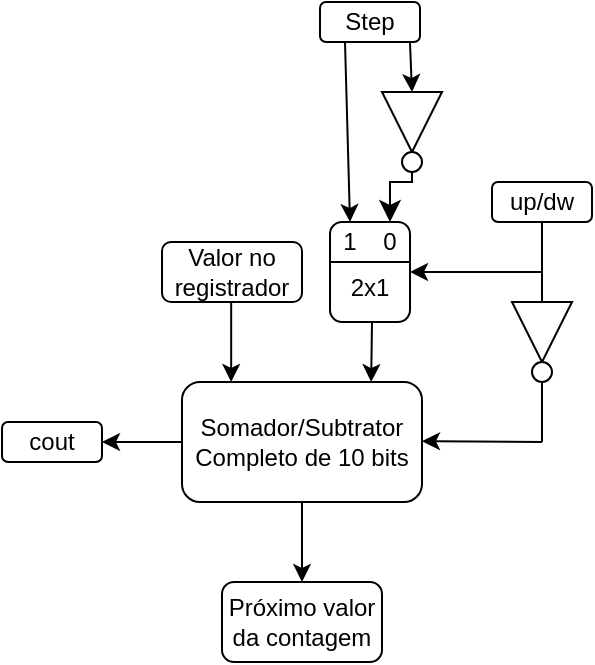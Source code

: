 <mxfile version="24.8.0">
  <diagram name="Página-1" id="zftBpvSLZjyHvs5CkhFQ">
    <mxGraphModel dx="733" dy="392" grid="1" gridSize="10" guides="1" tooltips="1" connect="1" arrows="1" fold="1" page="1" pageScale="1" pageWidth="827" pageHeight="1169" math="0" shadow="0">
      <root>
        <mxCell id="0" />
        <mxCell id="1" parent="0" />
        <mxCell id="5D8SsxpHt_R_S-9mdNvG-47" value="&lt;div&gt;Somador/Subtrator Completo de 10 bits&lt;br&gt;&lt;/div&gt;" style="rounded=1;whiteSpace=wrap;html=1;" vertex="1" parent="1">
          <mxGeometry x="340" y="200" width="120" height="60" as="geometry" />
        </mxCell>
        <mxCell id="5D8SsxpHt_R_S-9mdNvG-48" value="" style="endArrow=classic;html=1;rounded=0;" edge="1" parent="1">
          <mxGeometry width="50" height="50" relative="1" as="geometry">
            <mxPoint x="364.58" y="160" as="sourcePoint" />
            <mxPoint x="364.58" y="200" as="targetPoint" />
          </mxGeometry>
        </mxCell>
        <mxCell id="5D8SsxpHt_R_S-9mdNvG-49" value="" style="endArrow=classic;html=1;rounded=0;" edge="1" parent="1">
          <mxGeometry width="50" height="50" relative="1" as="geometry">
            <mxPoint x="435" y="170" as="sourcePoint" />
            <mxPoint x="434.58" y="200" as="targetPoint" />
          </mxGeometry>
        </mxCell>
        <mxCell id="5D8SsxpHt_R_S-9mdNvG-51" value="" style="endArrow=classic;html=1;rounded=0;" edge="1" parent="1">
          <mxGeometry width="50" height="50" relative="1" as="geometry">
            <mxPoint x="400" y="260" as="sourcePoint" />
            <mxPoint x="400" y="300" as="targetPoint" />
          </mxGeometry>
        </mxCell>
        <mxCell id="5D8SsxpHt_R_S-9mdNvG-52" value="" style="endArrow=classic;html=1;rounded=0;" edge="1" parent="1">
          <mxGeometry width="50" height="50" relative="1" as="geometry">
            <mxPoint x="520" y="230" as="sourcePoint" />
            <mxPoint x="460" y="229.58" as="targetPoint" />
          </mxGeometry>
        </mxCell>
        <mxCell id="5D8SsxpHt_R_S-9mdNvG-56" value="Valor no registrador" style="rounded=1;whiteSpace=wrap;html=1;" vertex="1" parent="1">
          <mxGeometry x="330" y="130" width="70" height="30" as="geometry" />
        </mxCell>
        <mxCell id="5D8SsxpHt_R_S-9mdNvG-57" value="Step" style="rounded=1;whiteSpace=wrap;html=1;" vertex="1" parent="1">
          <mxGeometry x="409" y="10" width="50" height="20" as="geometry" />
        </mxCell>
        <mxCell id="5D8SsxpHt_R_S-9mdNvG-59" value="Próximo valor da contagem" style="rounded=1;whiteSpace=wrap;html=1;" vertex="1" parent="1">
          <mxGeometry x="360" y="300" width="80" height="40" as="geometry" />
        </mxCell>
        <mxCell id="5D8SsxpHt_R_S-9mdNvG-60" value="" style="endArrow=classic;html=1;rounded=0;" edge="1" parent="1">
          <mxGeometry width="50" height="50" relative="1" as="geometry">
            <mxPoint x="340" y="230" as="sourcePoint" />
            <mxPoint x="300" y="230" as="targetPoint" />
          </mxGeometry>
        </mxCell>
        <mxCell id="5D8SsxpHt_R_S-9mdNvG-61" value="cout" style="rounded=1;whiteSpace=wrap;html=1;" vertex="1" parent="1">
          <mxGeometry x="250" y="220" width="50" height="20" as="geometry" />
        </mxCell>
        <mxCell id="5D8SsxpHt_R_S-9mdNvG-63" value="&lt;div&gt;&lt;br&gt;&lt;/div&gt;&lt;div&gt;2x1&lt;/div&gt;" style="rounded=1;whiteSpace=wrap;html=1;" vertex="1" parent="1">
          <mxGeometry x="414" y="120" width="40" height="50" as="geometry" />
        </mxCell>
        <mxCell id="5D8SsxpHt_R_S-9mdNvG-70" value="" style="endArrow=none;html=1;rounded=0;exitX=0;exitY=0.5;exitDx=0;exitDy=0;entryX=1;entryY=0.5;entryDx=0;entryDy=0;" edge="1" parent="1">
          <mxGeometry width="50" height="50" relative="1" as="geometry">
            <mxPoint x="414" y="140" as="sourcePoint" />
            <mxPoint x="454" y="140" as="targetPoint" />
          </mxGeometry>
        </mxCell>
        <mxCell id="5D8SsxpHt_R_S-9mdNvG-71" value="1 &amp;nbsp;&amp;nbsp; 0" style="text;html=1;align=center;verticalAlign=middle;whiteSpace=wrap;rounded=0;" vertex="1" parent="1">
          <mxGeometry x="414" y="120" width="40" height="20" as="geometry" />
        </mxCell>
        <mxCell id="5D8SsxpHt_R_S-9mdNvG-73" value="" style="endArrow=classic;html=1;rounded=0;entryX=1;entryY=0.5;entryDx=0;entryDy=0;" edge="1" parent="1" target="5D8SsxpHt_R_S-9mdNvG-63">
          <mxGeometry width="50" height="50" relative="1" as="geometry">
            <mxPoint x="520" y="145" as="sourcePoint" />
            <mxPoint x="560" y="120" as="targetPoint" />
          </mxGeometry>
        </mxCell>
        <mxCell id="5D8SsxpHt_R_S-9mdNvG-75" value="up/dw" style="rounded=1;whiteSpace=wrap;html=1;" vertex="1" parent="1">
          <mxGeometry x="495" y="100" width="50" height="20" as="geometry" />
        </mxCell>
        <mxCell id="5D8SsxpHt_R_S-9mdNvG-76" value="" style="triangle;whiteSpace=wrap;html=1;rotation=90;" vertex="1" parent="1">
          <mxGeometry x="440" y="55" width="30" height="30" as="geometry" />
        </mxCell>
        <mxCell id="5D8SsxpHt_R_S-9mdNvG-77" value="" style="ellipse;whiteSpace=wrap;html=1;aspect=fixed;" vertex="1" parent="1">
          <mxGeometry x="450" y="85" width="10" height="10" as="geometry" />
        </mxCell>
        <mxCell id="5D8SsxpHt_R_S-9mdNvG-78" value="" style="endArrow=classic;html=1;rounded=0;entryX=0.25;entryY=0;entryDx=0;entryDy=0;exitX=0.25;exitY=1;exitDx=0;exitDy=0;" edge="1" parent="1" source="5D8SsxpHt_R_S-9mdNvG-57" target="5D8SsxpHt_R_S-9mdNvG-71">
          <mxGeometry width="50" height="50" relative="1" as="geometry">
            <mxPoint x="424" y="70" as="sourcePoint" />
            <mxPoint x="459" y="-20" as="targetPoint" />
          </mxGeometry>
        </mxCell>
        <mxCell id="5D8SsxpHt_R_S-9mdNvG-80" value="" style="edgeStyle=elbowEdgeStyle;elbow=vertical;endArrow=classic;html=1;curved=0;rounded=0;endSize=8;startSize=8;entryX=0.75;entryY=0;entryDx=0;entryDy=0;exitX=0.5;exitY=1;exitDx=0;exitDy=0;" edge="1" parent="1" source="5D8SsxpHt_R_S-9mdNvG-77" target="5D8SsxpHt_R_S-9mdNvG-71">
          <mxGeometry width="50" height="50" relative="1" as="geometry">
            <mxPoint x="460" y="100" as="sourcePoint" />
            <mxPoint x="545" y="50" as="targetPoint" />
            <Array as="points">
              <mxPoint x="450" y="100" />
            </Array>
          </mxGeometry>
        </mxCell>
        <mxCell id="5D8SsxpHt_R_S-9mdNvG-81" value="" style="endArrow=classic;html=1;rounded=0;entryX=0;entryY=0.5;entryDx=0;entryDy=0;exitX=0.9;exitY=1.02;exitDx=0;exitDy=0;exitPerimeter=0;" edge="1" parent="1" source="5D8SsxpHt_R_S-9mdNvG-57" target="5D8SsxpHt_R_S-9mdNvG-76">
          <mxGeometry width="50" height="50" relative="1" as="geometry">
            <mxPoint x="470" y="60" as="sourcePoint" />
            <mxPoint x="520" y="10" as="targetPoint" />
          </mxGeometry>
        </mxCell>
        <mxCell id="5D8SsxpHt_R_S-9mdNvG-86" value="" style="triangle;whiteSpace=wrap;html=1;rotation=90;" vertex="1" parent="1">
          <mxGeometry x="505" y="160" width="30" height="30" as="geometry" />
        </mxCell>
        <mxCell id="5D8SsxpHt_R_S-9mdNvG-87" value="" style="ellipse;whiteSpace=wrap;html=1;aspect=fixed;" vertex="1" parent="1">
          <mxGeometry x="515" y="190" width="10" height="10" as="geometry" />
        </mxCell>
        <mxCell id="5D8SsxpHt_R_S-9mdNvG-89" value="" style="endArrow=none;html=1;rounded=0;entryX=0.5;entryY=1;entryDx=0;entryDy=0;exitX=0;exitY=0.5;exitDx=0;exitDy=0;" edge="1" parent="1" source="5D8SsxpHt_R_S-9mdNvG-86" target="5D8SsxpHt_R_S-9mdNvG-75">
          <mxGeometry width="50" height="50" relative="1" as="geometry">
            <mxPoint x="521.15" y="160" as="sourcePoint" />
            <mxPoint x="520" y="123.14" as="targetPoint" />
          </mxGeometry>
        </mxCell>
        <mxCell id="5D8SsxpHt_R_S-9mdNvG-93" value="" style="endArrow=none;html=1;rounded=0;" edge="1" parent="1">
          <mxGeometry width="50" height="50" relative="1" as="geometry">
            <mxPoint x="520" y="230" as="sourcePoint" />
            <mxPoint x="520" y="200" as="targetPoint" />
          </mxGeometry>
        </mxCell>
      </root>
    </mxGraphModel>
  </diagram>
</mxfile>
